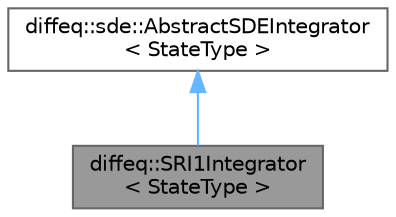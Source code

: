 digraph "diffeq::SRI1Integrator&lt; StateType &gt;"
{
 // LATEX_PDF_SIZE
  bgcolor="transparent";
  edge [fontname=Helvetica,fontsize=10,labelfontname=Helvetica,labelfontsize=10];
  node [fontname=Helvetica,fontsize=10,shape=box,height=0.2,width=0.4];
  Node1 [id="Node000001",label="diffeq::SRI1Integrator\l\< StateType \>",height=0.2,width=0.4,color="gray40", fillcolor="grey60", style="filled", fontcolor="black",tooltip="Stochastic Runge-Kutta method (SRI1)"];
  Node2 -> Node1 [id="edge1_Node000001_Node000002",dir="back",color="steelblue1",style="solid",tooltip=" "];
  Node2 [id="Node000002",label="diffeq::sde::AbstractSDEIntegrator\l\< StateType \>",height=0.2,width=0.4,color="gray40", fillcolor="white", style="filled",URL="$classdiffeq_1_1sde_1_1_abstract_s_d_e_integrator.html",tooltip="Abstract base class for SDE integrators."];
}
